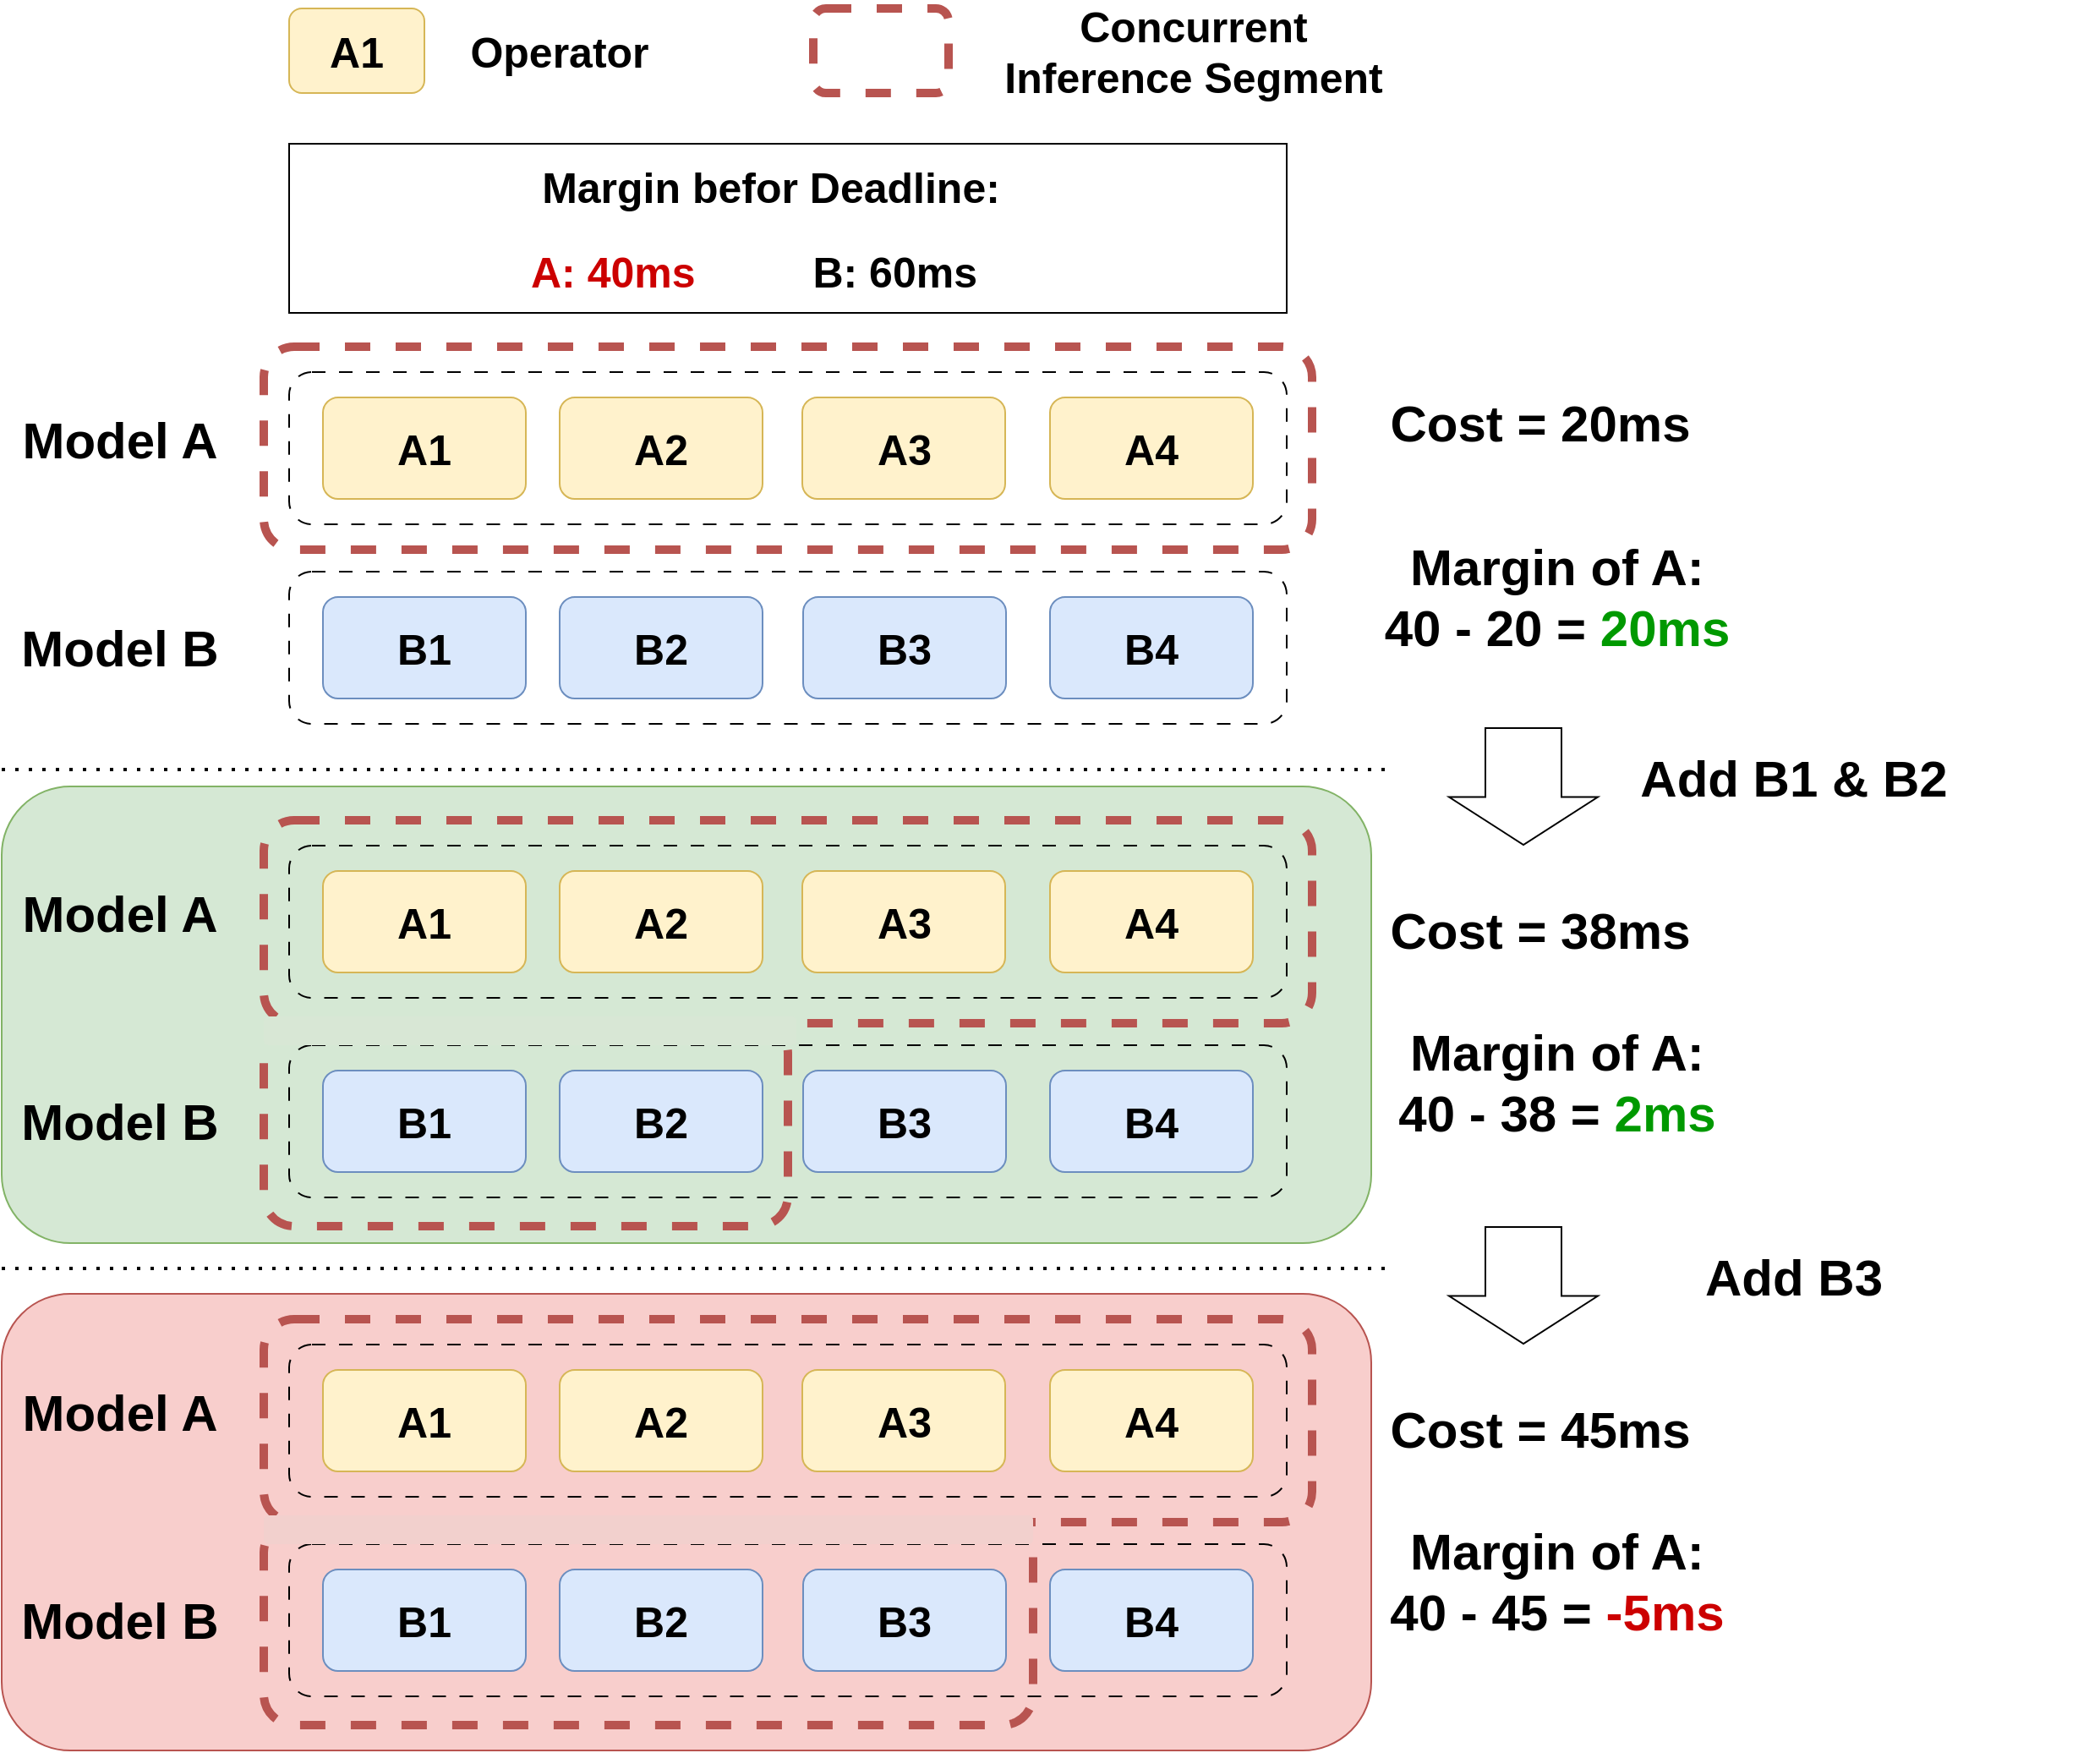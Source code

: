<mxfile version="22.0.2" type="device">
  <diagram name="第 1 页" id="Swf7uyS4yp4CafleX0ra">
    <mxGraphModel dx="2375" dy="902" grid="1" gridSize="10" guides="1" tooltips="1" connect="1" arrows="1" fold="1" page="1" pageScale="1" pageWidth="827" pageHeight="1169" math="0" shadow="0">
      <root>
        <mxCell id="0" />
        <mxCell id="1" parent="0" />
        <mxCell id="XQVcX5hq3e3qukLkaY1j-18" value="" style="rounded=0;whiteSpace=wrap;html=1;fillColor=none;shadow=0;" parent="1" vertex="1">
          <mxGeometry x="110" y="150" width="590" height="100" as="geometry" />
        </mxCell>
        <mxCell id="XQVcX5hq3e3qukLkaY1j-9" value="" style="rounded=1;whiteSpace=wrap;html=1;fillColor=none;dashed=1;dashPattern=8 8;shadow=0;" parent="1" vertex="1">
          <mxGeometry x="110" y="285" width="590" height="90" as="geometry" />
        </mxCell>
        <mxCell id="XQVcX5hq3e3qukLkaY1j-11" value="" style="rounded=1;whiteSpace=wrap;html=1;fillColor=none;strokeColor=#b85450;strokeWidth=5;dashed=1;shadow=0;" parent="1" vertex="1">
          <mxGeometry x="420" y="70" width="80" height="50" as="geometry" />
        </mxCell>
        <mxCell id="XQVcX5hq3e3qukLkaY1j-10" value="" style="rounded=1;whiteSpace=wrap;html=1;fillColor=none;dashed=1;dashPattern=8 8;shadow=0;" parent="1" vertex="1">
          <mxGeometry x="110" y="403" width="590" height="90" as="geometry" />
        </mxCell>
        <mxCell id="XQVcX5hq3e3qukLkaY1j-1" value="&lt;font size=&quot;1&quot; style=&quot;&quot;&gt;&lt;b style=&quot;font-size: 25px;&quot;&gt;A1&lt;/b&gt;&lt;/font&gt;" style="rounded=1;whiteSpace=wrap;html=1;fillColor=#fff2cc;strokeColor=#d6b656;shadow=0;" parent="1" vertex="1">
          <mxGeometry x="130" y="300" width="120" height="60" as="geometry" />
        </mxCell>
        <mxCell id="XQVcX5hq3e3qukLkaY1j-2" value="&lt;b style=&quot;border-color: var(--border-color); font-size: 25px;&quot;&gt;B1&lt;/b&gt;" style="rounded=1;whiteSpace=wrap;html=1;fillColor=#dae8fc;strokeColor=#6c8ebf;shadow=0;" parent="1" vertex="1">
          <mxGeometry x="130" y="418" width="120" height="60" as="geometry" />
        </mxCell>
        <mxCell id="XQVcX5hq3e3qukLkaY1j-3" value="&lt;b style=&quot;border-color: var(--border-color); font-size: 25px;&quot;&gt;A2&lt;/b&gt;" style="rounded=1;whiteSpace=wrap;html=1;fillColor=#fff2cc;strokeColor=#d6b656;shadow=0;" parent="1" vertex="1">
          <mxGeometry x="270" y="300" width="120" height="60" as="geometry" />
        </mxCell>
        <mxCell id="XQVcX5hq3e3qukLkaY1j-4" value="&lt;b style=&quot;border-color: var(--border-color); font-size: 25px;&quot;&gt;A3&lt;/b&gt;" style="rounded=1;whiteSpace=wrap;html=1;fillColor=#fff2cc;strokeColor=#d6b656;shadow=0;" parent="1" vertex="1">
          <mxGeometry x="413.5" y="300" width="120" height="60" as="geometry" />
        </mxCell>
        <mxCell id="XQVcX5hq3e3qukLkaY1j-5" value="&lt;b style=&quot;border-color: var(--border-color); font-size: 25px;&quot;&gt;A4&lt;/b&gt;" style="rounded=1;whiteSpace=wrap;html=1;fillColor=#fff2cc;strokeColor=#d6b656;shadow=0;" parent="1" vertex="1">
          <mxGeometry x="560" y="300" width="120" height="60" as="geometry" />
        </mxCell>
        <mxCell id="XQVcX5hq3e3qukLkaY1j-6" value="&lt;b style=&quot;border-color: var(--border-color); font-size: 25px;&quot;&gt;B2&lt;/b&gt;" style="rounded=1;whiteSpace=wrap;html=1;fillColor=#dae8fc;strokeColor=#6c8ebf;shadow=0;" parent="1" vertex="1">
          <mxGeometry x="270" y="418" width="120" height="60" as="geometry" />
        </mxCell>
        <mxCell id="XQVcX5hq3e3qukLkaY1j-7" value="&lt;b style=&quot;border-color: var(--border-color); font-size: 25px;&quot;&gt;B3&lt;/b&gt;" style="rounded=1;whiteSpace=wrap;html=1;fillColor=#dae8fc;strokeColor=#6c8ebf;shadow=0;" parent="1" vertex="1">
          <mxGeometry x="414" y="418" width="120" height="60" as="geometry" />
        </mxCell>
        <mxCell id="XQVcX5hq3e3qukLkaY1j-8" value="&lt;b style=&quot;border-color: var(--border-color); font-size: 25px;&quot;&gt;B4&lt;/b&gt;" style="rounded=1;whiteSpace=wrap;html=1;fillColor=#dae8fc;strokeColor=#6c8ebf;shadow=0;" parent="1" vertex="1">
          <mxGeometry x="560" y="418" width="120" height="60" as="geometry" />
        </mxCell>
        <mxCell id="XQVcX5hq3e3qukLkaY1j-12" value="&lt;font size=&quot;1&quot; style=&quot;&quot;&gt;&lt;b style=&quot;font-size: 25px;&quot;&gt;A1&lt;/b&gt;&lt;/font&gt;" style="rounded=1;whiteSpace=wrap;html=1;fillColor=#fff2cc;strokeColor=#d6b656;shadow=0;" parent="1" vertex="1">
          <mxGeometry x="110" y="70" width="80" height="50" as="geometry" />
        </mxCell>
        <mxCell id="XQVcX5hq3e3qukLkaY1j-13" value="&lt;b&gt;&lt;font style=&quot;font-size: 25px;&quot;&gt;Operator&lt;/font&gt;&lt;/b&gt;" style="text;strokeColor=none;align=center;fillColor=none;html=1;verticalAlign=middle;whiteSpace=wrap;rounded=0;shadow=0;" parent="1" vertex="1">
          <mxGeometry x="240" y="80" width="60" height="30" as="geometry" />
        </mxCell>
        <mxCell id="XQVcX5hq3e3qukLkaY1j-14" value="" style="rounded=1;whiteSpace=wrap;html=1;fillColor=none;strokeColor=#b85450;strokeWidth=5;dashed=1;shadow=0;" parent="1" vertex="1">
          <mxGeometry x="95" y="270" width="620" height="120" as="geometry" />
        </mxCell>
        <mxCell id="XQVcX5hq3e3qukLkaY1j-15" value="&lt;b&gt;&lt;font style=&quot;font-size: 25px;&quot;&gt;Concurrent Inference Segment&lt;/font&gt;&lt;/b&gt;" style="text;strokeColor=none;align=center;fillColor=none;html=1;verticalAlign=middle;whiteSpace=wrap;rounded=0;shadow=0;" parent="1" vertex="1">
          <mxGeometry x="520" y="80" width="250" height="30" as="geometry" />
        </mxCell>
        <mxCell id="XQVcX5hq3e3qukLkaY1j-16" value="&lt;b&gt;&lt;font style=&quot;font-size: 25px;&quot;&gt;Margin befor Deadline:&lt;/font&gt;&lt;/b&gt;" style="text;strokeColor=none;align=center;fillColor=none;html=1;verticalAlign=middle;whiteSpace=wrap;rounded=0;shadow=0;" parent="1" vertex="1">
          <mxGeometry x="150" y="160" width="490" height="30" as="geometry" />
        </mxCell>
        <mxCell id="XQVcX5hq3e3qukLkaY1j-17" value="&lt;b&gt;&lt;font style=&quot;font-size: 25px;&quot;&gt;&lt;font color=&quot;#cc0000&quot;&gt;A: 40ms&lt;/font&gt;&amp;nbsp; &amp;nbsp; &amp;nbsp; &amp;nbsp; &amp;nbsp; B: 60ms&lt;/font&gt;&lt;/b&gt;" style="text;strokeColor=none;align=center;fillColor=none;html=1;verticalAlign=middle;whiteSpace=wrap;rounded=0;shadow=0;" parent="1" vertex="1">
          <mxGeometry x="140" y="210" width="490" height="30" as="geometry" />
        </mxCell>
        <mxCell id="XQVcX5hq3e3qukLkaY1j-19" value="&lt;b&gt;&lt;font style=&quot;font-size: 30px;&quot;&gt;Model B&lt;/font&gt;&lt;/b&gt;" style="text;strokeColor=none;align=center;fillColor=none;html=1;verticalAlign=middle;whiteSpace=wrap;rounded=0;shadow=0;" parent="1" vertex="1">
          <mxGeometry x="-50" y="433" width="120" height="30" as="geometry" />
        </mxCell>
        <mxCell id="XQVcX5hq3e3qukLkaY1j-20" value="&lt;b&gt;&lt;font style=&quot;font-size: 30px;&quot;&gt;Model A&lt;/font&gt;&lt;/b&gt;" style="text;strokeColor=none;align=center;fillColor=none;html=1;verticalAlign=middle;whiteSpace=wrap;rounded=0;shadow=0;" parent="1" vertex="1">
          <mxGeometry x="-50" y="310" width="120" height="30" as="geometry" />
        </mxCell>
        <mxCell id="XQVcX5hq3e3qukLkaY1j-22" value="&lt;b&gt;&lt;font style=&quot;font-size: 30px;&quot;&gt;Margin of A:&lt;br&gt;40 - 20 = &lt;font color=&quot;#009900&quot;&gt;20ms&lt;/font&gt;&lt;br&gt;&lt;/font&gt;&lt;/b&gt;" style="text;strokeColor=none;align=center;fillColor=none;html=1;verticalAlign=middle;whiteSpace=wrap;rounded=0;shadow=0;" parent="1" vertex="1">
          <mxGeometry x="680" y="403" width="360" height="30" as="geometry" />
        </mxCell>
        <mxCell id="XQVcX5hq3e3qukLkaY1j-23" value="&lt;b&gt;&lt;font style=&quot;font-size: 30px;&quot;&gt;Cost = 20ms&lt;/font&gt;&lt;/b&gt;" style="text;strokeColor=none;align=center;fillColor=none;html=1;verticalAlign=middle;whiteSpace=wrap;rounded=0;shadow=0;" parent="1" vertex="1">
          <mxGeometry x="670" y="300" width="360" height="30" as="geometry" />
        </mxCell>
        <mxCell id="XQVcX5hq3e3qukLkaY1j-37" value="" style="endArrow=none;dashed=1;html=1;dashPattern=1 3;strokeWidth=2;rounded=0;shadow=0;" parent="1" edge="1">
          <mxGeometry width="50" height="50" relative="1" as="geometry">
            <mxPoint x="-60" y="520" as="sourcePoint" />
            <mxPoint x="760" y="520" as="targetPoint" />
          </mxGeometry>
        </mxCell>
        <mxCell id="XQVcX5hq3e3qukLkaY1j-38" value="" style="shape=flexArrow;endArrow=classic;html=1;rounded=0;width=45;endSize=9.07;endWidth=42;shadow=0;" parent="1" edge="1">
          <mxGeometry width="50" height="50" relative="1" as="geometry">
            <mxPoint x="840" y="495" as="sourcePoint" />
            <mxPoint x="840" y="565" as="targetPoint" />
          </mxGeometry>
        </mxCell>
        <mxCell id="XQVcX5hq3e3qukLkaY1j-39" value="&lt;b&gt;&lt;font style=&quot;font-size: 30px;&quot;&gt;Add B1 &amp;amp; B2&lt;/font&gt;&lt;/b&gt;" style="text;strokeColor=none;align=center;fillColor=none;html=1;verticalAlign=middle;whiteSpace=wrap;rounded=0;shadow=0;" parent="1" vertex="1">
          <mxGeometry x="820" y="510" width="360" height="30" as="geometry" />
        </mxCell>
        <mxCell id="XQVcX5hq3e3qukLkaY1j-42" value="" style="group" parent="1" vertex="1" connectable="0">
          <mxGeometry x="-50" y="550" width="800" height="250" as="geometry" />
        </mxCell>
        <mxCell id="XQVcX5hq3e3qukLkaY1j-111" value="" style="rounded=1;whiteSpace=wrap;html=1;fillColor=#d5e8d4;strokeColor=#82b366;" parent="XQVcX5hq3e3qukLkaY1j-42" vertex="1">
          <mxGeometry x="-10" y="-20" width="810" height="270" as="geometry" />
        </mxCell>
        <mxCell id="XQVcX5hq3e3qukLkaY1j-24" value="" style="rounded=1;whiteSpace=wrap;html=1;fillColor=none;dashed=1;dashPattern=8 8;shadow=0;" parent="XQVcX5hq3e3qukLkaY1j-42" vertex="1">
          <mxGeometry x="160" y="15" width="590" height="90" as="geometry" />
        </mxCell>
        <mxCell id="XQVcX5hq3e3qukLkaY1j-25" value="" style="rounded=1;whiteSpace=wrap;html=1;fillColor=none;dashed=1;dashPattern=8 8;shadow=0;" parent="XQVcX5hq3e3qukLkaY1j-42" vertex="1">
          <mxGeometry x="160" y="133" width="590" height="90" as="geometry" />
        </mxCell>
        <mxCell id="XQVcX5hq3e3qukLkaY1j-26" value="&lt;font size=&quot;1&quot; style=&quot;&quot;&gt;&lt;b style=&quot;font-size: 25px;&quot;&gt;A1&lt;/b&gt;&lt;/font&gt;" style="rounded=1;whiteSpace=wrap;html=1;fillColor=#fff2cc;strokeColor=#d6b656;shadow=0;" parent="XQVcX5hq3e3qukLkaY1j-42" vertex="1">
          <mxGeometry x="180" y="30" width="120" height="60" as="geometry" />
        </mxCell>
        <mxCell id="XQVcX5hq3e3qukLkaY1j-27" value="&lt;b style=&quot;border-color: var(--border-color); font-size: 25px;&quot;&gt;B1&lt;/b&gt;" style="rounded=1;whiteSpace=wrap;html=1;fillColor=#dae8fc;strokeColor=#6c8ebf;shadow=0;" parent="XQVcX5hq3e3qukLkaY1j-42" vertex="1">
          <mxGeometry x="180" y="148" width="120" height="60" as="geometry" />
        </mxCell>
        <mxCell id="XQVcX5hq3e3qukLkaY1j-28" value="&lt;b style=&quot;border-color: var(--border-color); font-size: 25px;&quot;&gt;A2&lt;/b&gt;" style="rounded=1;whiteSpace=wrap;html=1;fillColor=#fff2cc;strokeColor=#d6b656;shadow=0;" parent="XQVcX5hq3e3qukLkaY1j-42" vertex="1">
          <mxGeometry x="320" y="30" width="120" height="60" as="geometry" />
        </mxCell>
        <mxCell id="XQVcX5hq3e3qukLkaY1j-29" value="&lt;b style=&quot;border-color: var(--border-color); font-size: 25px;&quot;&gt;A3&lt;/b&gt;" style="rounded=1;whiteSpace=wrap;html=1;fillColor=#fff2cc;strokeColor=#d6b656;shadow=0;" parent="XQVcX5hq3e3qukLkaY1j-42" vertex="1">
          <mxGeometry x="463.5" y="30" width="120" height="60" as="geometry" />
        </mxCell>
        <mxCell id="XQVcX5hq3e3qukLkaY1j-30" value="&lt;b style=&quot;border-color: var(--border-color); font-size: 25px;&quot;&gt;A4&lt;/b&gt;" style="rounded=1;whiteSpace=wrap;html=1;fillColor=#fff2cc;strokeColor=#d6b656;shadow=0;" parent="XQVcX5hq3e3qukLkaY1j-42" vertex="1">
          <mxGeometry x="610" y="30" width="120" height="60" as="geometry" />
        </mxCell>
        <mxCell id="XQVcX5hq3e3qukLkaY1j-31" value="&lt;b style=&quot;border-color: var(--border-color); font-size: 25px;&quot;&gt;B2&lt;/b&gt;" style="rounded=1;whiteSpace=wrap;html=1;fillColor=#dae8fc;strokeColor=#6c8ebf;shadow=0;" parent="XQVcX5hq3e3qukLkaY1j-42" vertex="1">
          <mxGeometry x="320" y="148" width="120" height="60" as="geometry" />
        </mxCell>
        <mxCell id="XQVcX5hq3e3qukLkaY1j-32" value="&lt;b style=&quot;border-color: var(--border-color); font-size: 25px;&quot;&gt;B3&lt;/b&gt;" style="rounded=1;whiteSpace=wrap;html=1;fillColor=#dae8fc;strokeColor=#6c8ebf;shadow=0;" parent="XQVcX5hq3e3qukLkaY1j-42" vertex="1">
          <mxGeometry x="464" y="148" width="120" height="60" as="geometry" />
        </mxCell>
        <mxCell id="XQVcX5hq3e3qukLkaY1j-33" value="&lt;b style=&quot;border-color: var(--border-color); font-size: 25px;&quot;&gt;B4&lt;/b&gt;" style="rounded=1;whiteSpace=wrap;html=1;fillColor=#dae8fc;strokeColor=#6c8ebf;shadow=0;" parent="XQVcX5hq3e3qukLkaY1j-42" vertex="1">
          <mxGeometry x="610" y="148" width="120" height="60" as="geometry" />
        </mxCell>
        <mxCell id="XQVcX5hq3e3qukLkaY1j-34" value="" style="rounded=1;whiteSpace=wrap;html=1;fillColor=none;strokeColor=#b85450;strokeWidth=5;dashed=1;shadow=0;" parent="XQVcX5hq3e3qukLkaY1j-42" vertex="1">
          <mxGeometry x="145" width="620" height="120" as="geometry" />
        </mxCell>
        <mxCell id="XQVcX5hq3e3qukLkaY1j-35" value="&lt;b&gt;&lt;font style=&quot;font-size: 30px;&quot;&gt;Model B&lt;/font&gt;&lt;/b&gt;" style="text;strokeColor=none;align=center;fillColor=none;html=1;verticalAlign=middle;whiteSpace=wrap;rounded=0;shadow=0;" parent="XQVcX5hq3e3qukLkaY1j-42" vertex="1">
          <mxGeometry y="163" width="120" height="30" as="geometry" />
        </mxCell>
        <mxCell id="XQVcX5hq3e3qukLkaY1j-36" value="&lt;b&gt;&lt;font style=&quot;font-size: 30px;&quot;&gt;Model A&lt;/font&gt;&lt;/b&gt;" style="text;strokeColor=none;align=center;fillColor=none;html=1;verticalAlign=middle;whiteSpace=wrap;rounded=0;shadow=0;" parent="XQVcX5hq3e3qukLkaY1j-42" vertex="1">
          <mxGeometry y="40" width="120" height="30" as="geometry" />
        </mxCell>
        <mxCell id="XQVcX5hq3e3qukLkaY1j-40" value="" style="rounded=1;whiteSpace=wrap;html=1;fillColor=none;strokeColor=#b85450;strokeWidth=5;dashed=1;shadow=0;" parent="XQVcX5hq3e3qukLkaY1j-42" vertex="1">
          <mxGeometry x="145" y="120" width="310" height="120" as="geometry" />
        </mxCell>
        <mxCell id="XQVcX5hq3e3qukLkaY1j-41" value="" style="rounded=1;whiteSpace=wrap;html=1;strokeColor=none;fillColor=#d8e7d5;" parent="XQVcX5hq3e3qukLkaY1j-42" vertex="1">
          <mxGeometry x="145" y="116" width="315" height="17" as="geometry" />
        </mxCell>
        <mxCell id="XQVcX5hq3e3qukLkaY1j-43" value="&lt;b&gt;&lt;font style=&quot;font-size: 30px;&quot;&gt;Cost = 38ms&lt;/font&gt;&lt;/b&gt;" style="text;strokeColor=none;align=center;fillColor=none;html=1;verticalAlign=middle;whiteSpace=wrap;rounded=0;shadow=0;" parent="1" vertex="1">
          <mxGeometry x="670" y="600" width="360" height="30" as="geometry" />
        </mxCell>
        <mxCell id="XQVcX5hq3e3qukLkaY1j-44" value="&lt;b&gt;&lt;font style=&quot;font-size: 30px;&quot;&gt;Margin of A:&lt;br&gt;40 - 38 = &lt;font color=&quot;#009900&quot;&gt;2ms&lt;/font&gt;&lt;br&gt;&lt;/font&gt;&lt;/b&gt;" style="text;strokeColor=none;align=center;fillColor=none;html=1;verticalAlign=middle;whiteSpace=wrap;rounded=0;shadow=0;" parent="1" vertex="1">
          <mxGeometry x="680" y="690" width="360" height="30" as="geometry" />
        </mxCell>
        <mxCell id="XQVcX5hq3e3qukLkaY1j-87" value="" style="endArrow=none;dashed=1;html=1;dashPattern=1 3;strokeWidth=2;rounded=0;shadow=0;" parent="1" edge="1">
          <mxGeometry width="50" height="50" relative="1" as="geometry">
            <mxPoint x="-60" y="815" as="sourcePoint" />
            <mxPoint x="760" y="815" as="targetPoint" />
          </mxGeometry>
        </mxCell>
        <mxCell id="XQVcX5hq3e3qukLkaY1j-88" value="" style="shape=flexArrow;endArrow=classic;html=1;rounded=0;width=45;endSize=9.07;endWidth=42;shadow=0;" parent="1" edge="1">
          <mxGeometry width="50" height="50" relative="1" as="geometry">
            <mxPoint x="840" y="790" as="sourcePoint" />
            <mxPoint x="840" y="860" as="targetPoint" />
          </mxGeometry>
        </mxCell>
        <mxCell id="XQVcX5hq3e3qukLkaY1j-89" value="&lt;b&gt;&lt;font style=&quot;font-size: 30px;&quot;&gt;Add B3&lt;/font&gt;&lt;/b&gt;" style="text;strokeColor=none;align=center;fillColor=none;html=1;verticalAlign=middle;whiteSpace=wrap;rounded=0;shadow=0;" parent="1" vertex="1">
          <mxGeometry x="820" y="805" width="360" height="30" as="geometry" />
        </mxCell>
        <mxCell id="XQVcX5hq3e3qukLkaY1j-90" value="" style="group" parent="1" vertex="1" connectable="0">
          <mxGeometry x="-50" y="845" width="800" height="255" as="geometry" />
        </mxCell>
        <mxCell id="XQVcX5hq3e3qukLkaY1j-112" value="" style="rounded=1;whiteSpace=wrap;html=1;fillColor=#f8cecc;strokeColor=#b85450;" parent="XQVcX5hq3e3qukLkaY1j-90" vertex="1">
          <mxGeometry x="-10" y="-15" width="810" height="270" as="geometry" />
        </mxCell>
        <mxCell id="XQVcX5hq3e3qukLkaY1j-91" value="" style="rounded=1;whiteSpace=wrap;html=1;fillColor=none;dashed=1;dashPattern=8 8;shadow=0;" parent="XQVcX5hq3e3qukLkaY1j-90" vertex="1">
          <mxGeometry x="160" y="15" width="590" height="90" as="geometry" />
        </mxCell>
        <mxCell id="XQVcX5hq3e3qukLkaY1j-92" value="" style="rounded=1;whiteSpace=wrap;html=1;fillColor=none;dashed=1;dashPattern=8 8;shadow=0;" parent="XQVcX5hq3e3qukLkaY1j-90" vertex="1">
          <mxGeometry x="160" y="133" width="590" height="90" as="geometry" />
        </mxCell>
        <mxCell id="XQVcX5hq3e3qukLkaY1j-93" value="&lt;font size=&quot;1&quot; style=&quot;&quot;&gt;&lt;b style=&quot;font-size: 25px;&quot;&gt;A1&lt;/b&gt;&lt;/font&gt;" style="rounded=1;whiteSpace=wrap;html=1;fillColor=#fff2cc;strokeColor=#d6b656;shadow=0;" parent="XQVcX5hq3e3qukLkaY1j-90" vertex="1">
          <mxGeometry x="180" y="30" width="120" height="60" as="geometry" />
        </mxCell>
        <mxCell id="XQVcX5hq3e3qukLkaY1j-94" value="&lt;b style=&quot;border-color: var(--border-color); font-size: 25px;&quot;&gt;B1&lt;/b&gt;" style="rounded=1;whiteSpace=wrap;html=1;fillColor=#dae8fc;strokeColor=#6c8ebf;shadow=0;" parent="XQVcX5hq3e3qukLkaY1j-90" vertex="1">
          <mxGeometry x="180" y="148" width="120" height="60" as="geometry" />
        </mxCell>
        <mxCell id="XQVcX5hq3e3qukLkaY1j-95" value="&lt;b style=&quot;border-color: var(--border-color); font-size: 25px;&quot;&gt;A2&lt;/b&gt;" style="rounded=1;whiteSpace=wrap;html=1;fillColor=#fff2cc;strokeColor=#d6b656;shadow=0;" parent="XQVcX5hq3e3qukLkaY1j-90" vertex="1">
          <mxGeometry x="320" y="30" width="120" height="60" as="geometry" />
        </mxCell>
        <mxCell id="XQVcX5hq3e3qukLkaY1j-96" value="&lt;b style=&quot;border-color: var(--border-color); font-size: 25px;&quot;&gt;A3&lt;/b&gt;" style="rounded=1;whiteSpace=wrap;html=1;fillColor=#fff2cc;strokeColor=#d6b656;shadow=0;" parent="XQVcX5hq3e3qukLkaY1j-90" vertex="1">
          <mxGeometry x="463.5" y="30" width="120" height="60" as="geometry" />
        </mxCell>
        <mxCell id="XQVcX5hq3e3qukLkaY1j-97" value="&lt;b style=&quot;border-color: var(--border-color); font-size: 25px;&quot;&gt;A4&lt;/b&gt;" style="rounded=1;whiteSpace=wrap;html=1;fillColor=#fff2cc;strokeColor=#d6b656;shadow=0;" parent="XQVcX5hq3e3qukLkaY1j-90" vertex="1">
          <mxGeometry x="610" y="30" width="120" height="60" as="geometry" />
        </mxCell>
        <mxCell id="XQVcX5hq3e3qukLkaY1j-98" value="&lt;b style=&quot;border-color: var(--border-color); font-size: 25px;&quot;&gt;B2&lt;/b&gt;" style="rounded=1;whiteSpace=wrap;html=1;fillColor=#dae8fc;strokeColor=#6c8ebf;shadow=0;" parent="XQVcX5hq3e3qukLkaY1j-90" vertex="1">
          <mxGeometry x="320" y="148" width="120" height="60" as="geometry" />
        </mxCell>
        <mxCell id="XQVcX5hq3e3qukLkaY1j-99" value="&lt;b style=&quot;border-color: var(--border-color); font-size: 25px;&quot;&gt;B3&lt;/b&gt;" style="rounded=1;whiteSpace=wrap;html=1;fillColor=#dae8fc;strokeColor=#6c8ebf;shadow=0;" parent="XQVcX5hq3e3qukLkaY1j-90" vertex="1">
          <mxGeometry x="464" y="148" width="120" height="60" as="geometry" />
        </mxCell>
        <mxCell id="XQVcX5hq3e3qukLkaY1j-100" value="&lt;b style=&quot;border-color: var(--border-color); font-size: 25px;&quot;&gt;B4&lt;/b&gt;" style="rounded=1;whiteSpace=wrap;html=1;fillColor=#dae8fc;strokeColor=#6c8ebf;shadow=0;" parent="XQVcX5hq3e3qukLkaY1j-90" vertex="1">
          <mxGeometry x="610" y="148" width="120" height="60" as="geometry" />
        </mxCell>
        <mxCell id="XQVcX5hq3e3qukLkaY1j-101" value="" style="rounded=1;whiteSpace=wrap;html=1;fillColor=none;strokeColor=#b85450;strokeWidth=5;dashed=1;shadow=0;" parent="XQVcX5hq3e3qukLkaY1j-90" vertex="1">
          <mxGeometry x="145" width="620" height="120" as="geometry" />
        </mxCell>
        <mxCell id="XQVcX5hq3e3qukLkaY1j-102" value="&lt;b&gt;&lt;font style=&quot;font-size: 30px;&quot;&gt;Model B&lt;/font&gt;&lt;/b&gt;" style="text;strokeColor=none;align=center;fillColor=none;html=1;verticalAlign=middle;whiteSpace=wrap;rounded=0;shadow=0;" parent="XQVcX5hq3e3qukLkaY1j-90" vertex="1">
          <mxGeometry y="163" width="120" height="30" as="geometry" />
        </mxCell>
        <mxCell id="XQVcX5hq3e3qukLkaY1j-103" value="&lt;b&gt;&lt;font style=&quot;font-size: 30px;&quot;&gt;Model A&lt;/font&gt;&lt;/b&gt;" style="text;strokeColor=none;align=center;fillColor=none;html=1;verticalAlign=middle;whiteSpace=wrap;rounded=0;shadow=0;" parent="XQVcX5hq3e3qukLkaY1j-90" vertex="1">
          <mxGeometry y="40" width="120" height="30" as="geometry" />
        </mxCell>
        <mxCell id="XQVcX5hq3e3qukLkaY1j-104" value="" style="rounded=1;whiteSpace=wrap;html=1;fillColor=none;strokeColor=#b85450;strokeWidth=5;dashed=1;shadow=0;" parent="XQVcX5hq3e3qukLkaY1j-90" vertex="1">
          <mxGeometry x="145" y="120" width="455" height="120" as="geometry" />
        </mxCell>
        <mxCell id="XQVcX5hq3e3qukLkaY1j-105" value="" style="rounded=1;whiteSpace=wrap;html=1;strokeColor=none;fillColor=#f2d0cd;" parent="XQVcX5hq3e3qukLkaY1j-90" vertex="1">
          <mxGeometry x="145" y="116" width="455" height="17" as="geometry" />
        </mxCell>
        <mxCell id="XQVcX5hq3e3qukLkaY1j-106" value="&lt;b&gt;&lt;font style=&quot;font-size: 30px;&quot;&gt;Cost = 45ms&lt;/font&gt;&lt;/b&gt;" style="text;strokeColor=none;align=center;fillColor=none;html=1;verticalAlign=middle;whiteSpace=wrap;rounded=0;shadow=0;" parent="1" vertex="1">
          <mxGeometry x="670" y="895" width="360" height="30" as="geometry" />
        </mxCell>
        <mxCell id="XQVcX5hq3e3qukLkaY1j-107" value="&lt;b&gt;&lt;font style=&quot;font-size: 30px;&quot;&gt;Margin of A:&lt;br&gt;40 - 45 = &lt;font color=&quot;#cc0000&quot;&gt;-5ms&lt;/font&gt;&lt;br&gt;&lt;/font&gt;&lt;/b&gt;" style="text;strokeColor=none;align=center;fillColor=none;html=1;verticalAlign=middle;whiteSpace=wrap;rounded=0;shadow=0;" parent="1" vertex="1">
          <mxGeometry x="680" y="985" width="360" height="30" as="geometry" />
        </mxCell>
      </root>
    </mxGraphModel>
  </diagram>
</mxfile>
